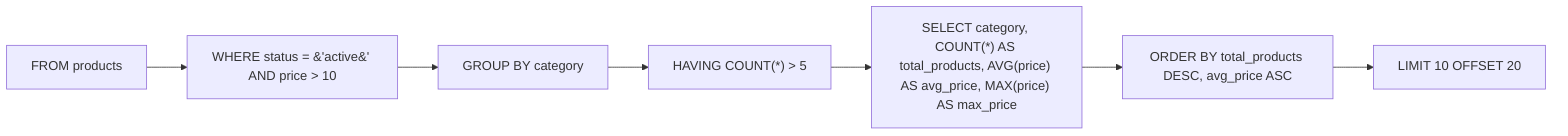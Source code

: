 flowchart LR
    node_0[FROM products]
    node_1["WHERE status = &#39;active&#39; AND price &gt; 10"]
    node_2["GROUP BY category"]
    node_3["HAVING COUNT(*) &gt; 5"]
    node_4["SELECT category, COUNT(*) AS total_products, AVG(price) AS avg_price, MAX(price) AS max_price"]
    node_5["ORDER BY total_products DESC, avg_price ASC"]
    node_6["LIMIT 10 OFFSET 20"]
    node_0 --> node_1
    node_1 --> node_2
    node_2 --> node_3
    node_3 --> node_4
    node_4 --> node_5
    node_5 --> node_6